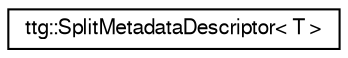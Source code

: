 digraph "Graphical Class Hierarchy"
{
 // LATEX_PDF_SIZE
  edge [fontname="FreeSans",fontsize="10",labelfontname="FreeSans",labelfontsize="10"];
  node [fontname="FreeSans",fontsize="10",shape=record];
  rankdir="LR";
  Node0 [label="ttg::SplitMetadataDescriptor\< T \>",height=0.2,width=0.4,color="black", fillcolor="white", style="filled",URL="$structttg_1_1_split_metadata_descriptor.html",tooltip=" "];
}
